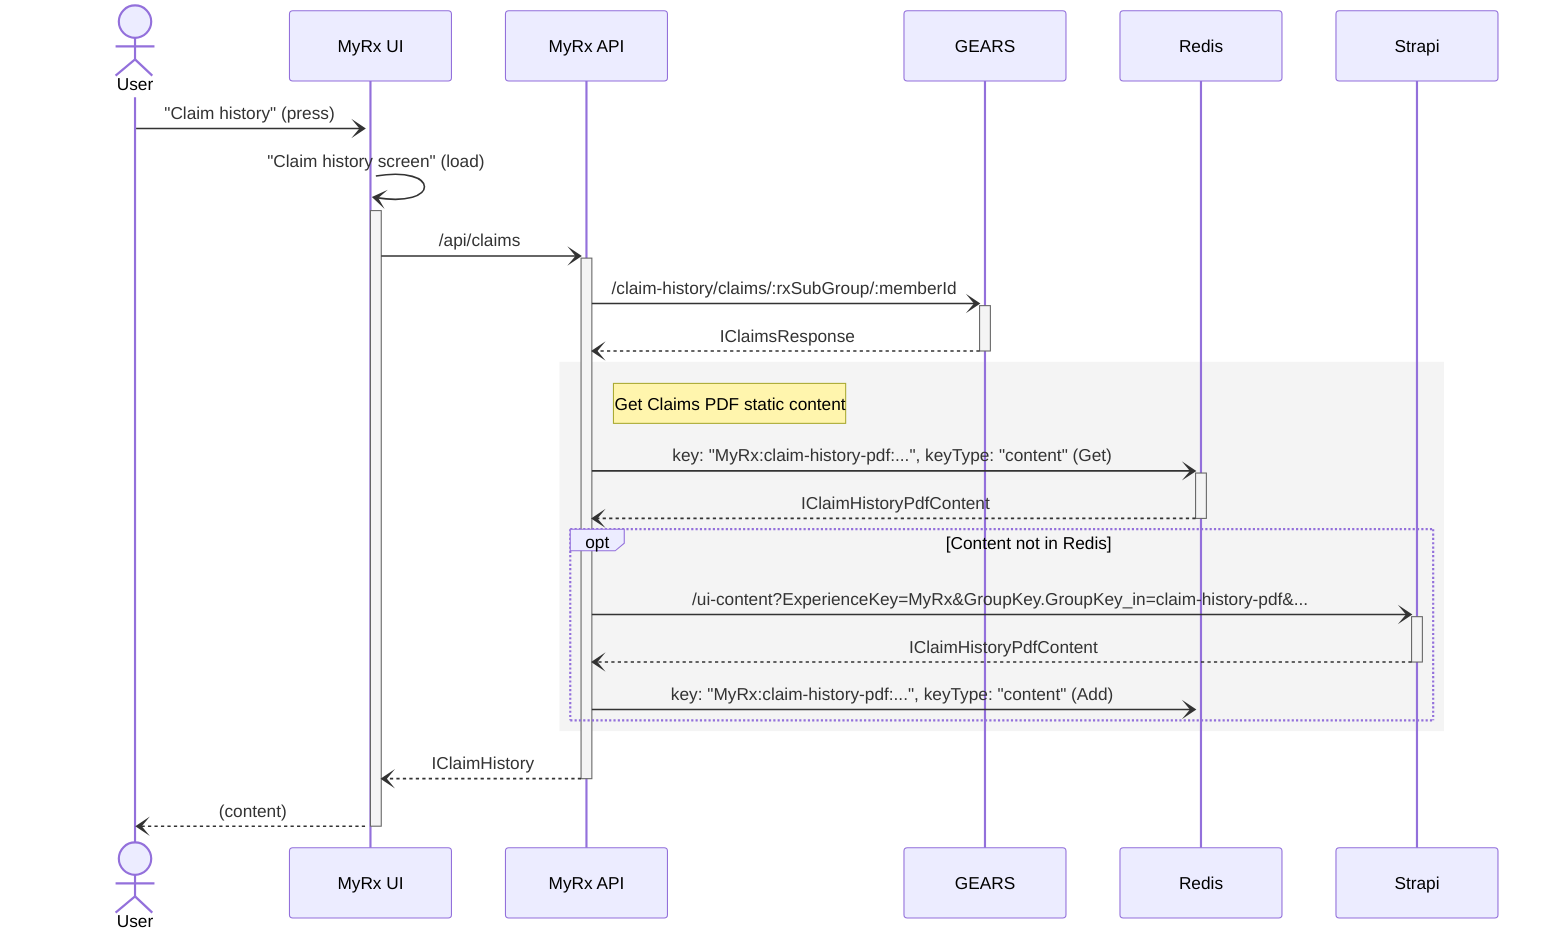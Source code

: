 sequenceDiagram
  Actor User
  User-)+MyRx UI: "Claim history" (press)
  MyRx UI-)+MyRx UI: "Claim history screen" (load)
  MyRx UI-)+MyRx API: /api/claims
  MyRx API-)+GEARS: /claim-history/claims/:rxSubGroup/:memberId
  GEARS--)-MyRx API: IClaimsResponse
  rect rgb(244,244,244)
  note right of MyRx API: Get Claims PDF static content
  MyRx API-)+Redis: key: "MyRx:claim-history-pdf:...", keyType: "content" (Get)
  Redis--)-MyRx API: IClaimHistoryPdfContent
  opt Content not in Redis
  MyRx API-)+Strapi: /ui-content?ExperienceKey=MyRx&GroupKey.GroupKey_in=claim-history-pdf&...
  Strapi--)-MyRx API: IClaimHistoryPdfContent
  MyRx API-)+Redis: key: "MyRx:claim-history-pdf:...", keyType: "content" (Add)
  end
  end
  MyRx API--)-MyRx UI: IClaimHistory
  MyRx UI--)-User: (content)